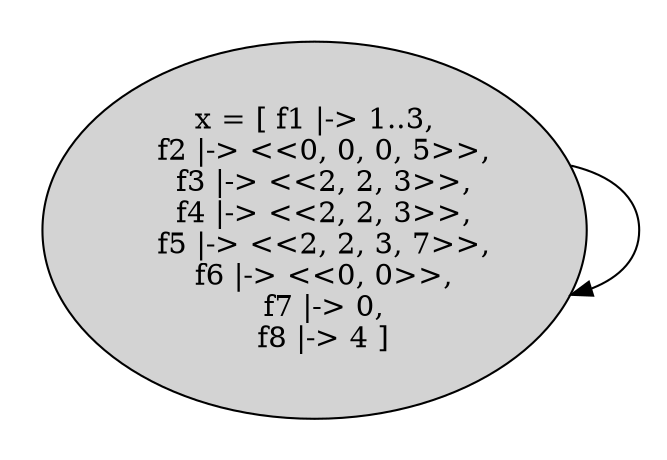 strict digraph DiskGraph {
nodesep=0.35;
subgraph cluster_graph {
color="white";
8770148051314108108 [label="x = [ f1 |-> 1..3,\n  f2 |-> <<0, 0, 0, 5>>,\n  f3 |-> <<2, 2, 3>>,\n  f4 |-> <<2, 2, 3>>,\n  f5 |-> <<2, 2, 3, 7>>,\n  f6 |-> <<0, 0>>,\n  f7 |-> 0,\n  f8 |-> 4 ]",style = filled]
8770148051314108108 -> 8770148051314108108 [label="",color="black",fontcolor="black"];
{rank = same; 8770148051314108108;}
}
}